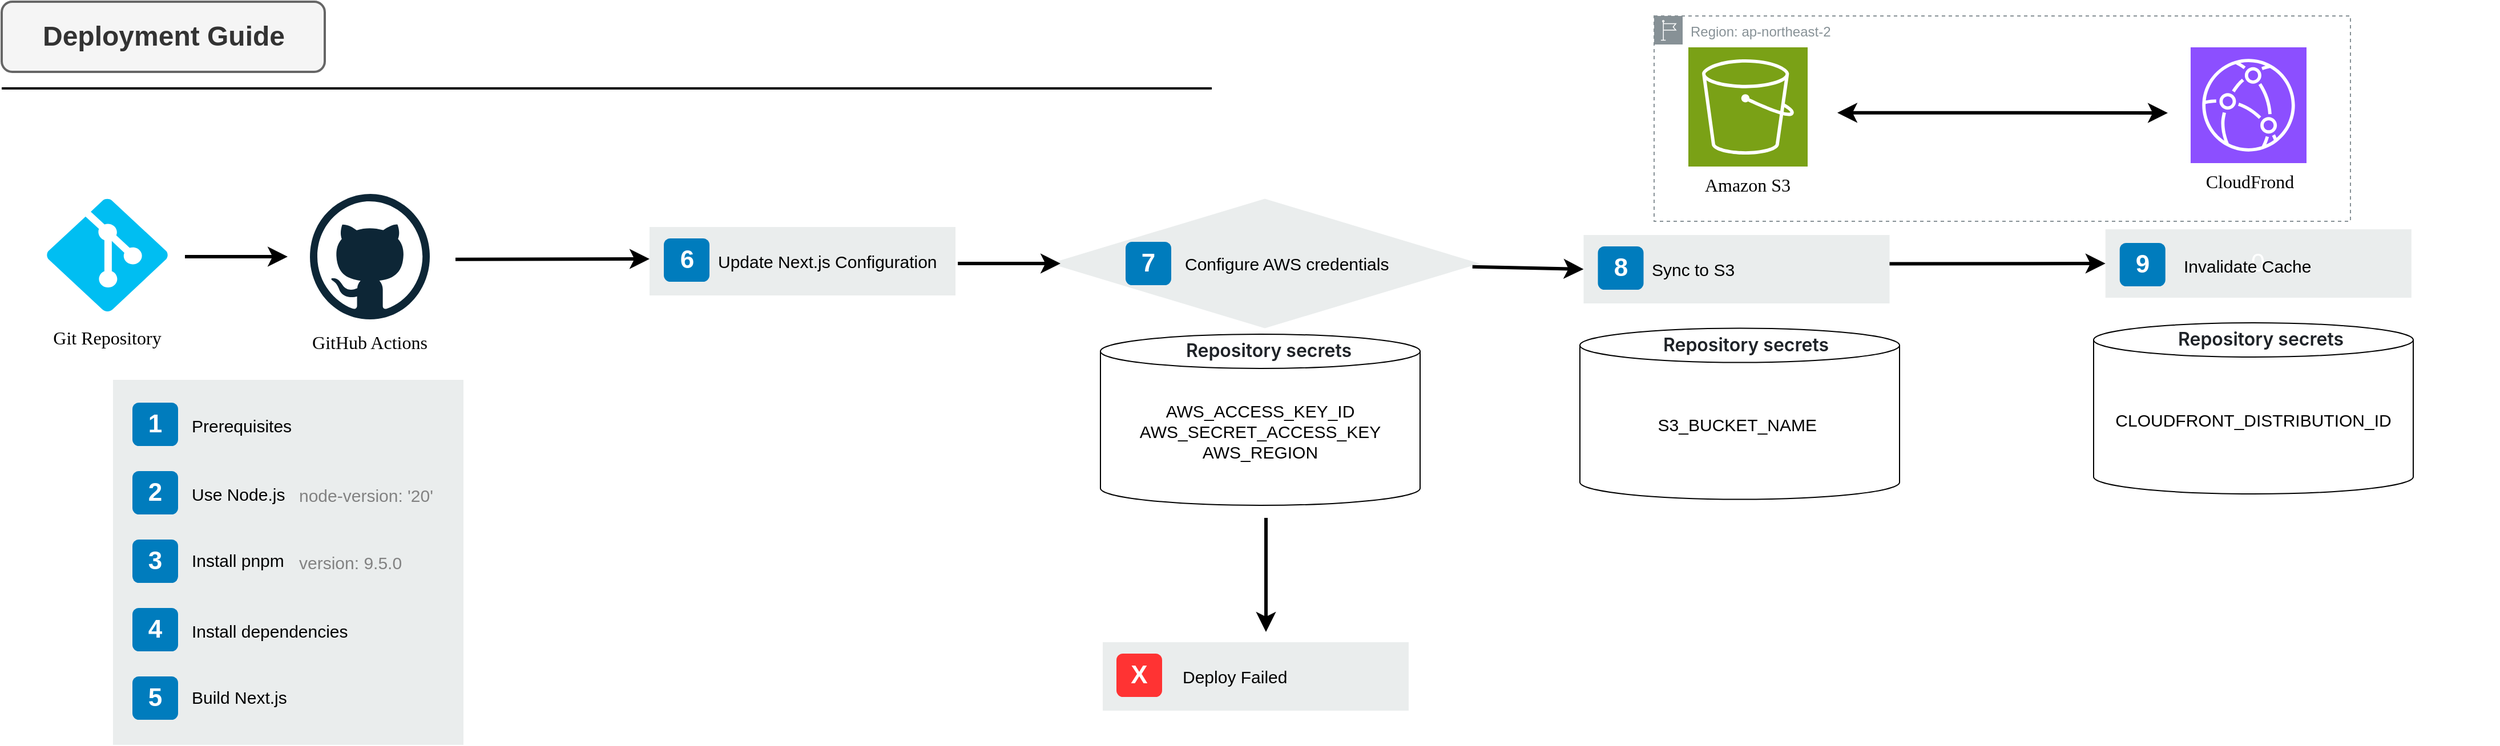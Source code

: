 <mxfile version="24.7.4">
  <diagram id="Ht1M8jgEwFfnCIfOTk4-" name="Page-1">
    <mxGraphModel dx="3560" dy="2745" grid="1" gridSize="10" guides="1" tooltips="1" connect="1" arrows="1" fold="1" page="1" pageScale="1" pageWidth="1169" pageHeight="827" math="0" shadow="0">
      <root>
        <mxCell id="0" />
        <mxCell id="1" parent="0" />
        <mxCell id="C6XlPYrIIHPJKQmVjB9T-102" value="" style="rhombus;whiteSpace=wrap;html=1;fillColor=#EAEDED;strokeColor=none;" parent="1" vertex="1">
          <mxGeometry x="970.75" y="241.25" width="376.5" height="113.5" as="geometry" />
        </mxCell>
        <mxCell id="C6XlPYrIIHPJKQmVjB9T-96" value="" style="rounded=0;whiteSpace=wrap;html=1;fillColor=#EAEDED;fontSize=22;fontColor=#FFFFFF;strokeColor=none;labelBackgroundColor=none;" parent="1" vertex="1">
          <mxGeometry x="620" y="266" width="268" height="60" as="geometry" />
        </mxCell>
        <mxCell id="C6XlPYrIIHPJKQmVjB9T-28" value="&lt;span style=&quot;color: rgba(0, 0, 0, 0); font-family: monospace; font-size: 0px; text-align: start; text-wrap: nowrap;&quot;&gt;%3CmxGraphModel%3E%3Croot%3E%3CmxCell%20id%3D%220%22%2F%3E%3CmxCell%20id%3D%221%22%20parent%3D%220%22%2F%3E%3CmxCell%20id%3D%222%22%20style%3D%22edgeStyle%3Dnone%3Bcurved%3D1%3Brounded%3D0%3BorthogonalLoop%3D1%3BjettySize%3Dauto%3Bhtml%3D1%3BfontSize%3D12%3BstartSize%3D8%3BendSize%3D8%3BstrokeWidth%3D3%3BentryX%3D0%3BentryY%3D0.5%3BentryDx%3D0%3BentryDy%3D0%3BexitX%3D0.922%3BexitY%3D0.55%3BexitDx%3D0%3BexitDy%3D0%3BexitPerimeter%3D0%3B%22%20edge%3D%221%22%20parent%3D%221%22%3E%3CmxGeometry%20relative%3D%221%22%20as%3D%22geometry%22%3E%3CmxPoint%20x%3D%221347.25%22%20y%3D%22297.29%22%20as%3D%22sourcePoint%22%2F%3E%3CmxPoint%20x%3D%221437.25%22%20y%3D%22297.29%22%20as%3D%22targetPoint%22%2F%3E%3C%2FmxGeometry%3E%3C%2FmxCell%3E%3C%2Froot%3E%3C%2FmxGraphModel%3E&lt;/span&gt;" style="rounded=0;whiteSpace=wrap;html=1;fillColor=#EAEDED;fontSize=22;fontColor=#FFFFFF;strokeColor=none;labelBackgroundColor=none;" parent="1" vertex="1">
          <mxGeometry x="150" y="400" width="307" height="320" as="geometry" />
        </mxCell>
        <mxCell id="SCVMTBWpLvtzJIhz15lM-1" value="" style="line;strokeWidth=2;html=1;fontSize=14;" parent="1" vertex="1">
          <mxGeometry x="52.5" y="139.5" width="1060" height="10" as="geometry" />
        </mxCell>
        <mxCell id="C6XlPYrIIHPJKQmVjB9T-11" value="" style="group" parent="1" vertex="1" connectable="0">
          <mxGeometry x="1970" y="108.5" width="103.75" height="141.5" as="geometry" />
        </mxCell>
        <mxCell id="C6XlPYrIIHPJKQmVjB9T-2" value="" style="sketch=0;points=[[0,0,0],[0.25,0,0],[0.5,0,0],[0.75,0,0],[1,0,0],[0,1,0],[0.25,1,0],[0.5,1,0],[0.75,1,0],[1,1,0],[0,0.25,0],[0,0.5,0],[0,0.75,0],[1,0.25,0],[1,0.5,0],[1,0.75,0]];outlineConnect=0;fontColor=#232F3E;fillColor=#8C4FFF;strokeColor=#ffffff;dashed=0;verticalLabelPosition=bottom;verticalAlign=top;align=center;html=1;fontSize=12;fontStyle=0;aspect=fixed;shape=mxgraph.aws4.resourceIcon;resIcon=mxgraph.aws4.cloudfront;" parent="C6XlPYrIIHPJKQmVjB9T-11" vertex="1">
          <mxGeometry width="101.5" height="101.5" as="geometry" />
        </mxCell>
        <mxCell id="C6XlPYrIIHPJKQmVjB9T-8" value="CloudFrond" style="text;whiteSpace=wrap;fontSize=16;fontFamily=Verdana;align=center;" parent="C6XlPYrIIHPJKQmVjB9T-11" vertex="1">
          <mxGeometry x="1.137e-13" y="101.5" width="103.75" height="40" as="geometry" />
        </mxCell>
        <mxCell id="C6XlPYrIIHPJKQmVjB9T-14" value="" style="group" parent="1" vertex="1" connectable="0">
          <mxGeometry x="80" y="241" width="130" height="142" as="geometry" />
        </mxCell>
        <mxCell id="C6XlPYrIIHPJKQmVjB9T-3" value="" style="verticalLabelPosition=bottom;html=1;verticalAlign=top;align=center;strokeColor=none;fillColor=#00BEF2;shape=mxgraph.azure.git_repository;" parent="C6XlPYrIIHPJKQmVjB9T-14" vertex="1">
          <mxGeometry x="11.75" width="106.5" height="99" as="geometry" />
        </mxCell>
        <mxCell id="C6XlPYrIIHPJKQmVjB9T-12" value="Git Repository" style="text;whiteSpace=wrap;fontSize=16;fontFamily=Verdana;align=center;verticalAlign=middle;" parent="C6XlPYrIIHPJKQmVjB9T-14" vertex="1">
          <mxGeometry y="102" width="130" height="40" as="geometry" />
        </mxCell>
        <mxCell id="C6XlPYrIIHPJKQmVjB9T-17" value="" style="group" parent="1" vertex="1" connectable="0">
          <mxGeometry x="310" y="237" width="130" height="150" as="geometry" />
        </mxCell>
        <mxCell id="C6XlPYrIIHPJKQmVjB9T-5" value="" style="dashed=0;outlineConnect=0;html=1;align=center;labelPosition=center;verticalLabelPosition=bottom;verticalAlign=top;shape=mxgraph.weblogos.github" parent="C6XlPYrIIHPJKQmVjB9T-17" vertex="1">
          <mxGeometry x="12.5" width="105" height="110" as="geometry" />
        </mxCell>
        <mxCell id="C6XlPYrIIHPJKQmVjB9T-13" value="GitHub Actions" style="text;whiteSpace=wrap;fontSize=16;fontFamily=Verdana;align=center;verticalAlign=middle;" parent="C6XlPYrIIHPJKQmVjB9T-17" vertex="1">
          <mxGeometry y="110" width="130" height="40" as="geometry" />
        </mxCell>
        <mxCell id="C6XlPYrIIHPJKQmVjB9T-20" style="edgeStyle=none;curved=1;rounded=0;orthogonalLoop=1;jettySize=auto;html=1;fontSize=12;startSize=8;endSize=8;strokeWidth=3;" parent="1" edge="1">
          <mxGeometry relative="1" as="geometry">
            <mxPoint x="213" y="292" as="sourcePoint" />
            <mxPoint x="303" y="292" as="targetPoint" />
          </mxGeometry>
        </mxCell>
        <mxCell id="C6XlPYrIIHPJKQmVjB9T-22" style="edgeStyle=none;curved=1;rounded=0;orthogonalLoop=1;jettySize=auto;html=1;fontSize=12;startSize=8;endSize=8;strokeWidth=3;" parent="1" edge="1">
          <mxGeometry relative="1" as="geometry">
            <mxPoint x="450" y="294.33" as="sourcePoint" />
            <mxPoint x="620" y="294" as="targetPoint" />
          </mxGeometry>
        </mxCell>
        <mxCell id="C6XlPYrIIHPJKQmVjB9T-29" value="1" style="rounded=1;whiteSpace=wrap;html=1;fillColor=#007CBD;strokeColor=none;fontColor=#FFFFFF;fontStyle=1;fontSize=22;labelBackgroundColor=none;" parent="1" vertex="1">
          <mxGeometry x="167" y="420" width="40" height="38" as="geometry" />
        </mxCell>
        <mxCell id="C6XlPYrIIHPJKQmVjB9T-30" value="Deployment Guide" style="text;html=1;align=center;verticalAlign=middle;whiteSpace=wrap;rounded=1;fontSize=24;fillColor=#f5f5f5;fontColor=#333333;strokeColor=#666666;fontStyle=1;strokeWidth=2;" parent="1" vertex="1">
          <mxGeometry x="52.5" y="68.5" width="283" height="61.5" as="geometry" />
        </mxCell>
        <mxCell id="C6XlPYrIIHPJKQmVjB9T-31" value="Prerequisites" style="text;whiteSpace=wrap;align=left;fontSize=15;verticalAlign=middle;" parent="1" vertex="1">
          <mxGeometry x="217" y="420" width="140" height="40" as="geometry" />
        </mxCell>
        <mxCell id="C6XlPYrIIHPJKQmVjB9T-33" value="2" style="rounded=1;whiteSpace=wrap;html=1;fillColor=#007CBD;strokeColor=none;fontColor=#FFFFFF;fontStyle=1;fontSize=22;labelBackgroundColor=none;" parent="1" vertex="1">
          <mxGeometry x="167" y="480" width="40" height="38" as="geometry" />
        </mxCell>
        <UserObject label="Use Node.js" link="Use Node.js" id="C6XlPYrIIHPJKQmVjB9T-34">
          <mxCell style="text;whiteSpace=wrap;verticalAlign=middle;fontSize=15;" parent="1" vertex="1">
            <mxGeometry x="217" y="480" width="100" height="40" as="geometry" />
          </mxCell>
        </UserObject>
        <mxCell id="C6XlPYrIIHPJKQmVjB9T-35" value="3" style="rounded=1;whiteSpace=wrap;html=1;fillColor=#007CBD;strokeColor=none;fontColor=#FFFFFF;fontStyle=1;fontSize=22;labelBackgroundColor=none;" parent="1" vertex="1">
          <mxGeometry x="167" y="540" width="40" height="38" as="geometry" />
        </mxCell>
        <mxCell id="C6XlPYrIIHPJKQmVjB9T-36" value="Install pnpm" style="text;whiteSpace=wrap;verticalAlign=middle;fontSize=15;" parent="1" vertex="1">
          <mxGeometry x="217" y="538" width="100" height="40" as="geometry" />
        </mxCell>
        <mxCell id="C6XlPYrIIHPJKQmVjB9T-37" value="4" style="rounded=1;whiteSpace=wrap;html=1;fillColor=#007CBD;strokeColor=none;fontColor=#FFFFFF;fontStyle=1;fontSize=22;labelBackgroundColor=none;" parent="1" vertex="1">
          <mxGeometry x="167" y="600" width="40" height="38" as="geometry" />
        </mxCell>
        <mxCell id="C6XlPYrIIHPJKQmVjB9T-38" value="Install dependencies" style="text;whiteSpace=wrap;fontSize=15;verticalAlign=middle;" parent="1" vertex="1">
          <mxGeometry x="217" y="600" width="140" height="40" as="geometry" />
        </mxCell>
        <mxCell id="C6XlPYrIIHPJKQmVjB9T-39" value="node-version: &#39;20&#39;" style="text;whiteSpace=wrap;fontSize=15;verticalAlign=middle;fontColor=#828282;" parent="1" vertex="1">
          <mxGeometry x="311" y="481" width="130" height="40" as="geometry" />
        </mxCell>
        <mxCell id="C6XlPYrIIHPJKQmVjB9T-40" value="version: 9.5.0" style="text;whiteSpace=wrap;fontSize=15;verticalAlign=middle;fontColor=#828282;" parent="1" vertex="1">
          <mxGeometry x="311" y="540" width="110" height="40" as="geometry" />
        </mxCell>
        <mxCell id="C6XlPYrIIHPJKQmVjB9T-41" value="5" style="rounded=1;whiteSpace=wrap;html=1;fillColor=#007CBD;strokeColor=none;fontColor=#FFFFFF;fontStyle=1;fontSize=22;labelBackgroundColor=none;" parent="1" vertex="1">
          <mxGeometry x="167" y="660" width="40" height="38" as="geometry" />
        </mxCell>
        <UserObject label="Build Next.js" link="Build Next.js" id="C6XlPYrIIHPJKQmVjB9T-43">
          <mxCell style="text;whiteSpace=wrap;html=1;fontSize=15;verticalAlign=middle;" parent="1" vertex="1">
            <mxGeometry x="217" y="658" width="100" height="40" as="geometry" />
          </mxCell>
        </UserObject>
        <mxCell id="C6XlPYrIIHPJKQmVjB9T-10" value="" style="group" parent="1" vertex="1" connectable="0">
          <mxGeometry x="1530" y="108.5" width="104.5" height="144.5" as="geometry" />
        </mxCell>
        <mxCell id="C6XlPYrIIHPJKQmVjB9T-1" value="" style="sketch=0;points=[[0,0,0],[0.25,0,0],[0.5,0,0],[0.75,0,0],[1,0,0],[0,1,0],[0.25,1,0],[0.5,1,0],[0.75,1,0],[1,1,0],[0,0.25,0],[0,0.5,0],[0,0.75,0],[1,0.25,0],[1,0.5,0],[1,0.75,0]];outlineConnect=0;fontColor=#232F3E;fillColor=#7AA116;strokeColor=#ffffff;dashed=0;verticalLabelPosition=bottom;verticalAlign=top;align=center;html=1;fontSize=12;fontStyle=0;aspect=fixed;shape=mxgraph.aws4.resourceIcon;resIcon=mxgraph.aws4.s3;" parent="C6XlPYrIIHPJKQmVjB9T-10" vertex="1">
          <mxGeometry width="104.5" height="104.5" as="geometry" />
        </mxCell>
        <mxCell id="C6XlPYrIIHPJKQmVjB9T-7" value="Amazon S3" style="text;whiteSpace=wrap;fontSize=16;fontFamily=Verdana;align=center;" parent="C6XlPYrIIHPJKQmVjB9T-10" vertex="1">
          <mxGeometry y="104.5" width="103.75" height="40" as="geometry" />
        </mxCell>
        <mxCell id="C6XlPYrIIHPJKQmVjB9T-24" value="" style="endArrow=classic;startArrow=classic;html=1;rounded=0;fontSize=12;startSize=8;endSize=8;curved=1;strokeWidth=3;" parent="1" edge="1">
          <mxGeometry width="50" height="50" relative="1" as="geometry">
            <mxPoint x="1660.5" y="165.83" as="sourcePoint" />
            <mxPoint x="1950" y="166" as="targetPoint" />
          </mxGeometry>
        </mxCell>
        <UserObject label="Update Next.js Configuration" id="C6XlPYrIIHPJKQmVjB9T-94">
          <mxCell style="text;whiteSpace=wrap;html=1;fontSize=15;verticalAlign=middle;" parent="1" vertex="1">
            <mxGeometry x="678" y="276" width="230" height="40" as="geometry" />
          </mxCell>
        </UserObject>
        <mxCell id="C6XlPYrIIHPJKQmVjB9T-97" value="6" style="rounded=1;whiteSpace=wrap;html=1;fillColor=#007CBD;strokeColor=none;fontColor=#FFFFFF;fontStyle=1;fontSize=22;labelBackgroundColor=none;" parent="1" vertex="1">
          <mxGeometry x="632.5" y="276" width="40" height="38" as="geometry" />
        </mxCell>
        <mxCell id="C6XlPYrIIHPJKQmVjB9T-83" value="7" style="rounded=1;whiteSpace=wrap;html=1;fillColor=#007CBD;strokeColor=none;fontColor=#FFFFFF;fontStyle=1;fontSize=22;labelBackgroundColor=none;" parent="1" vertex="1">
          <mxGeometry x="1037" y="279" width="40" height="38" as="geometry" />
        </mxCell>
        <mxCell id="C6XlPYrIIHPJKQmVjB9T-84" value="Configure AWS credentials" style="text;whiteSpace=wrap;verticalAlign=middle;fontSize=15;" parent="1" vertex="1">
          <mxGeometry x="1087" y="278" width="200" height="40" as="geometry" />
        </mxCell>
        <mxCell id="C6XlPYrIIHPJKQmVjB9T-103" style="edgeStyle=none;curved=1;rounded=0;orthogonalLoop=1;jettySize=auto;html=1;fontSize=12;startSize=8;endSize=8;strokeWidth=3;entryX=0;entryY=0.5;entryDx=0;entryDy=0;exitX=0.922;exitY=0.55;exitDx=0;exitDy=0;exitPerimeter=0;" parent="1" source="C6XlPYrIIHPJKQmVjB9T-94" edge="1">
          <mxGeometry relative="1" as="geometry">
            <mxPoint x="460" y="304.33" as="sourcePoint" />
            <mxPoint x="980" y="298.0" as="targetPoint" />
          </mxGeometry>
        </mxCell>
        <mxCell id="C6XlPYrIIHPJKQmVjB9T-104" value="" style="group" parent="1" vertex="1" connectable="0">
          <mxGeometry x="940" y="360" width="430" height="150" as="geometry" />
        </mxCell>
        <mxCell id="C6XlPYrIIHPJKQmVjB9T-100" value="" style="shape=cylinder3;whiteSpace=wrap;html=1;boundedLbl=1;backgroundOutline=1;size=15;" parent="C6XlPYrIIHPJKQmVjB9T-104" vertex="1">
          <mxGeometry x="75" width="280" height="150" as="geometry" />
        </mxCell>
        <mxCell id="C6XlPYrIIHPJKQmVjB9T-101" value="AWS_ACCESS_KEY_ID&lt;div style=&quot;font-size: 15px;&quot;&gt;AWS_SECRET_ACCESS_KEY&lt;/div&gt;&lt;div style=&quot;font-size: 15px;&quot;&gt;AWS_REGION&lt;/div&gt;" style="text;whiteSpace=wrap;html=1;fontSize=15;verticalAlign=middle;align=center;" parent="C6XlPYrIIHPJKQmVjB9T-104" vertex="1">
          <mxGeometry y="64.5" width="430" height="40" as="geometry" />
        </mxCell>
        <mxCell id="yOQPRZohoX6ZdM-xcphL-1" value="&lt;h2 class=&quot;Box-sc-g0xbh4-0 dNjgcs TableTitle&quot; id=&quot;repository-secrets&quot; style=&quot;box-sizing: border-box; margin: 0px; font-size: 14px; font-weight: 600; color: rgb(31, 35, 40); line-height: calc(1.429); grid-area: title; align-self: center; font-family: -apple-system, BlinkMacSystemFont, &amp;quot;Segoe UI&amp;quot;, &amp;quot;Noto Sans&amp;quot;, Helvetica, Arial, sans-serif, &amp;quot;Apple Color Emoji&amp;quot;, &amp;quot;Segoe UI Emoji&amp;quot;; font-style: normal; font-variant-ligatures: normal; font-variant-caps: normal; letter-spacing: normal; orphans: 2; text-align: start; text-indent: 0px; text-transform: none; widows: 2; word-spacing: 0px; -webkit-text-stroke-width: 0px; white-space: normal; background-color: rgb(255, 255, 255); text-decoration-thickness: initial; text-decoration-style: initial; text-decoration-color: initial;&quot;&gt;&lt;span class=&quot;Text-sc-17v1xeu-0 ixasUU&quot; style=&quot;box-sizing: border-box; font-size: 16px; font-weight: 600;&quot;&gt;Repository secrets&lt;/span&gt;&lt;/h2&gt;" style="text;whiteSpace=wrap;html=1;" vertex="1" parent="C6XlPYrIIHPJKQmVjB9T-104">
          <mxGeometry x="148" y="-4" width="170" height="50" as="geometry" />
        </mxCell>
        <mxCell id="C6XlPYrIIHPJKQmVjB9T-105" style="edgeStyle=none;curved=1;rounded=0;orthogonalLoop=1;jettySize=auto;html=1;fontSize=12;startSize=8;endSize=8;strokeWidth=3;exitX=0.922;exitY=0.55;exitDx=0;exitDy=0;exitPerimeter=0;" parent="1" edge="1">
          <mxGeometry relative="1" as="geometry">
            <mxPoint x="1160" y="521" as="sourcePoint" />
            <mxPoint x="1160" y="621" as="targetPoint" />
          </mxGeometry>
        </mxCell>
        <mxCell id="C6XlPYrIIHPJKQmVjB9T-106" value="" style="rounded=0;whiteSpace=wrap;html=1;fillColor=#EAEDED;fontSize=22;fontColor=#FFFFFF;strokeColor=none;labelBackgroundColor=none;" parent="1" vertex="1">
          <mxGeometry x="1017" y="630" width="268" height="60" as="geometry" />
        </mxCell>
        <mxCell id="C6XlPYrIIHPJKQmVjB9T-107" value="Deploy Failed" style="text;whiteSpace=wrap;verticalAlign=middle;fontSize=15;" parent="1" vertex="1">
          <mxGeometry x="1085" y="640" width="200" height="40" as="geometry" />
        </mxCell>
        <mxCell id="C6XlPYrIIHPJKQmVjB9T-108" value="&lt;font color=&quot;#ffffff&quot;&gt;X&lt;/font&gt;" style="rounded=1;whiteSpace=wrap;html=1;fillColor=#FF3333;strokeColor=none;fontStyle=1;fontSize=22;labelBackgroundColor=none;" parent="1" vertex="1">
          <mxGeometry x="1029" y="640" width="40" height="38" as="geometry" />
        </mxCell>
        <mxCell id="C6XlPYrIIHPJKQmVjB9T-109" style="edgeStyle=none;curved=1;rounded=0;orthogonalLoop=1;jettySize=auto;html=1;fontSize=12;startSize=8;endSize=8;strokeWidth=3;entryX=0;entryY=0.5;entryDx=0;entryDy=0;exitX=0.983;exitY=0.525;exitDx=0;exitDy=0;exitPerimeter=0;" parent="1" source="C6XlPYrIIHPJKQmVjB9T-102" target="C6XlPYrIIHPJKQmVjB9T-114" edge="1">
          <mxGeometry relative="1" as="geometry">
            <mxPoint x="1347.25" y="297.29" as="sourcePoint" />
            <mxPoint x="1437.25" y="297.29" as="targetPoint" />
          </mxGeometry>
        </mxCell>
        <mxCell id="C6XlPYrIIHPJKQmVjB9T-114" value="" style="rounded=0;whiteSpace=wrap;html=1;fillColor=#EAEDED;fontSize=22;fontColor=#FFFFFF;strokeColor=none;labelBackgroundColor=none;" parent="1" vertex="1">
          <mxGeometry x="1438.25" y="273" width="268" height="60" as="geometry" />
        </mxCell>
        <UserObject label="Sync to S3" id="C6XlPYrIIHPJKQmVjB9T-115">
          <mxCell style="text;whiteSpace=wrap;html=1;fontSize=15;verticalAlign=middle;" parent="1" vertex="1">
            <mxGeometry x="1496.25" y="283" width="230" height="40" as="geometry" />
          </mxCell>
        </UserObject>
        <mxCell id="C6XlPYrIIHPJKQmVjB9T-116" value="8" style="rounded=1;whiteSpace=wrap;html=1;fillColor=#007CBD;strokeColor=none;fontColor=#FFFFFF;fontStyle=1;fontSize=22;labelBackgroundColor=none;" parent="1" vertex="1">
          <mxGeometry x="1450.75" y="283" width="40" height="38" as="geometry" />
        </mxCell>
        <mxCell id="C6XlPYrIIHPJKQmVjB9T-117" value="" style="group" parent="1" vertex="1" connectable="0">
          <mxGeometry x="1360" y="354.75" width="430" height="185.25" as="geometry" />
        </mxCell>
        <mxCell id="C6XlPYrIIHPJKQmVjB9T-118" value="" style="shape=cylinder3;whiteSpace=wrap;html=1;boundedLbl=1;backgroundOutline=1;size=15;" parent="C6XlPYrIIHPJKQmVjB9T-117" vertex="1">
          <mxGeometry x="75" width="280" height="150" as="geometry" />
        </mxCell>
        <mxCell id="C6XlPYrIIHPJKQmVjB9T-119" value="S3_BUCKET_NAME&amp;nbsp;" style="text;whiteSpace=wrap;html=1;fontSize=15;verticalAlign=middle;align=center;" parent="C6XlPYrIIHPJKQmVjB9T-117" vertex="1">
          <mxGeometry y="64.5" width="430" height="40" as="geometry" />
        </mxCell>
        <mxCell id="yOQPRZohoX6ZdM-xcphL-2" value="&lt;h2 class=&quot;Box-sc-g0xbh4-0 dNjgcs TableTitle&quot; id=&quot;repository-secrets&quot; style=&quot;box-sizing: border-box; margin: 0px; font-size: 14px; font-weight: 600; color: rgb(31, 35, 40); line-height: calc(1.429); grid-area: title; align-self: center; font-family: -apple-system, BlinkMacSystemFont, &amp;quot;Segoe UI&amp;quot;, &amp;quot;Noto Sans&amp;quot;, Helvetica, Arial, sans-serif, &amp;quot;Apple Color Emoji&amp;quot;, &amp;quot;Segoe UI Emoji&amp;quot;; font-style: normal; font-variant-ligatures: normal; font-variant-caps: normal; letter-spacing: normal; orphans: 2; text-align: start; text-indent: 0px; text-transform: none; widows: 2; word-spacing: 0px; -webkit-text-stroke-width: 0px; white-space: normal; background-color: rgb(255, 255, 255); text-decoration-thickness: initial; text-decoration-style: initial; text-decoration-color: initial;&quot;&gt;&lt;span class=&quot;Text-sc-17v1xeu-0 ixasUU&quot; style=&quot;box-sizing: border-box; font-size: 16px; font-weight: 600;&quot;&gt;Repository secrets&lt;/span&gt;&lt;/h2&gt;" style="text;whiteSpace=wrap;html=1;" vertex="1" parent="C6XlPYrIIHPJKQmVjB9T-117">
          <mxGeometry x="146" y="-4" width="170" height="50" as="geometry" />
        </mxCell>
        <mxCell id="C6XlPYrIIHPJKQmVjB9T-120" value="0" style="rounded=0;whiteSpace=wrap;html=1;fillColor=#EAEDED;fontSize=22;fontColor=#FFFFFF;strokeColor=none;labelBackgroundColor=none;" parent="1" vertex="1">
          <mxGeometry x="1895.37" y="268" width="268" height="60" as="geometry" />
        </mxCell>
        <mxCell id="C6XlPYrIIHPJKQmVjB9T-122" value="9" style="rounded=1;whiteSpace=wrap;html=1;fillColor=#007CBD;strokeColor=none;fontColor=#FFFFFF;fontStyle=1;fontSize=22;labelBackgroundColor=none;" parent="1" vertex="1">
          <mxGeometry x="1907.87" y="280" width="40" height="38" as="geometry" />
        </mxCell>
        <mxCell id="C6XlPYrIIHPJKQmVjB9T-124" value="Region: ap-northeast-2" style="sketch=0;outlineConnect=0;gradientColor=none;html=1;whiteSpace=wrap;fontSize=12;fontStyle=0;shape=mxgraph.aws4.group;grIcon=mxgraph.aws4.group_region;strokeColor=#879196;fillColor=none;verticalAlign=top;align=left;spacingLeft=30;fontColor=#879196;dashed=1;" parent="1" vertex="1">
          <mxGeometry x="1500" y="81" width="610" height="180" as="geometry" />
        </mxCell>
        <mxCell id="C6XlPYrIIHPJKQmVjB9T-125" value="Invalidate Cache" style="text;whiteSpace=wrap;html=1;fontSize=15;verticalAlign=middle;" parent="1" vertex="1">
          <mxGeometry x="1961.88" y="280" width="120" height="40" as="geometry" />
        </mxCell>
        <mxCell id="C6XlPYrIIHPJKQmVjB9T-126" value="" style="group" parent="1" vertex="1" connectable="0">
          <mxGeometry x="1810" y="350" width="430" height="150" as="geometry" />
        </mxCell>
        <mxCell id="C6XlPYrIIHPJKQmVjB9T-127" value="" style="shape=cylinder3;whiteSpace=wrap;html=1;boundedLbl=1;backgroundOutline=1;size=15;" parent="C6XlPYrIIHPJKQmVjB9T-126" vertex="1">
          <mxGeometry x="75" width="280" height="150" as="geometry" />
        </mxCell>
        <mxCell id="C6XlPYrIIHPJKQmVjB9T-128" value="CLOUDFRONT_DISTRIBUTION_ID" style="text;whiteSpace=wrap;html=1;fontSize=15;verticalAlign=middle;align=center;" parent="C6XlPYrIIHPJKQmVjB9T-126" vertex="1">
          <mxGeometry y="64.5" width="430" height="40" as="geometry" />
        </mxCell>
        <mxCell id="yOQPRZohoX6ZdM-xcphL-3" value="&lt;h2 class=&quot;Box-sc-g0xbh4-0 dNjgcs TableTitle&quot; id=&quot;repository-secrets&quot; style=&quot;box-sizing: border-box; margin: 0px; font-size: 14px; font-weight: 600; color: rgb(31, 35, 40); line-height: calc(1.429); grid-area: title; align-self: center; font-family: -apple-system, BlinkMacSystemFont, &amp;quot;Segoe UI&amp;quot;, &amp;quot;Noto Sans&amp;quot;, Helvetica, Arial, sans-serif, &amp;quot;Apple Color Emoji&amp;quot;, &amp;quot;Segoe UI Emoji&amp;quot;; font-style: normal; font-variant-ligatures: normal; font-variant-caps: normal; letter-spacing: normal; orphans: 2; text-align: start; text-indent: 0px; text-transform: none; widows: 2; word-spacing: 0px; -webkit-text-stroke-width: 0px; white-space: normal; background-color: rgb(255, 255, 255); text-decoration-thickness: initial; text-decoration-style: initial; text-decoration-color: initial;&quot;&gt;&lt;span class=&quot;Text-sc-17v1xeu-0 ixasUU&quot; style=&quot;box-sizing: border-box; font-size: 16px; font-weight: 600;&quot;&gt;Repository secrets&lt;/span&gt;&lt;/h2&gt;" style="text;whiteSpace=wrap;html=1;" vertex="1" parent="C6XlPYrIIHPJKQmVjB9T-126">
          <mxGeometry x="147" y="-4" width="170" height="50" as="geometry" />
        </mxCell>
        <mxCell id="C6XlPYrIIHPJKQmVjB9T-129" style="edgeStyle=none;curved=1;rounded=0;orthogonalLoop=1;jettySize=auto;html=1;fontSize=12;startSize=8;endSize=8;strokeWidth=3;entryX=0;entryY=0.5;entryDx=0;entryDy=0;exitX=0.922;exitY=0.55;exitDx=0;exitDy=0;exitPerimeter=0;" parent="1" target="C6XlPYrIIHPJKQmVjB9T-120" edge="1">
          <mxGeometry relative="1" as="geometry">
            <mxPoint x="1706.25" y="298.29" as="sourcePoint" />
            <mxPoint x="1796.25" y="298.29" as="targetPoint" />
          </mxGeometry>
        </mxCell>
      </root>
    </mxGraphModel>
  </diagram>
</mxfile>
